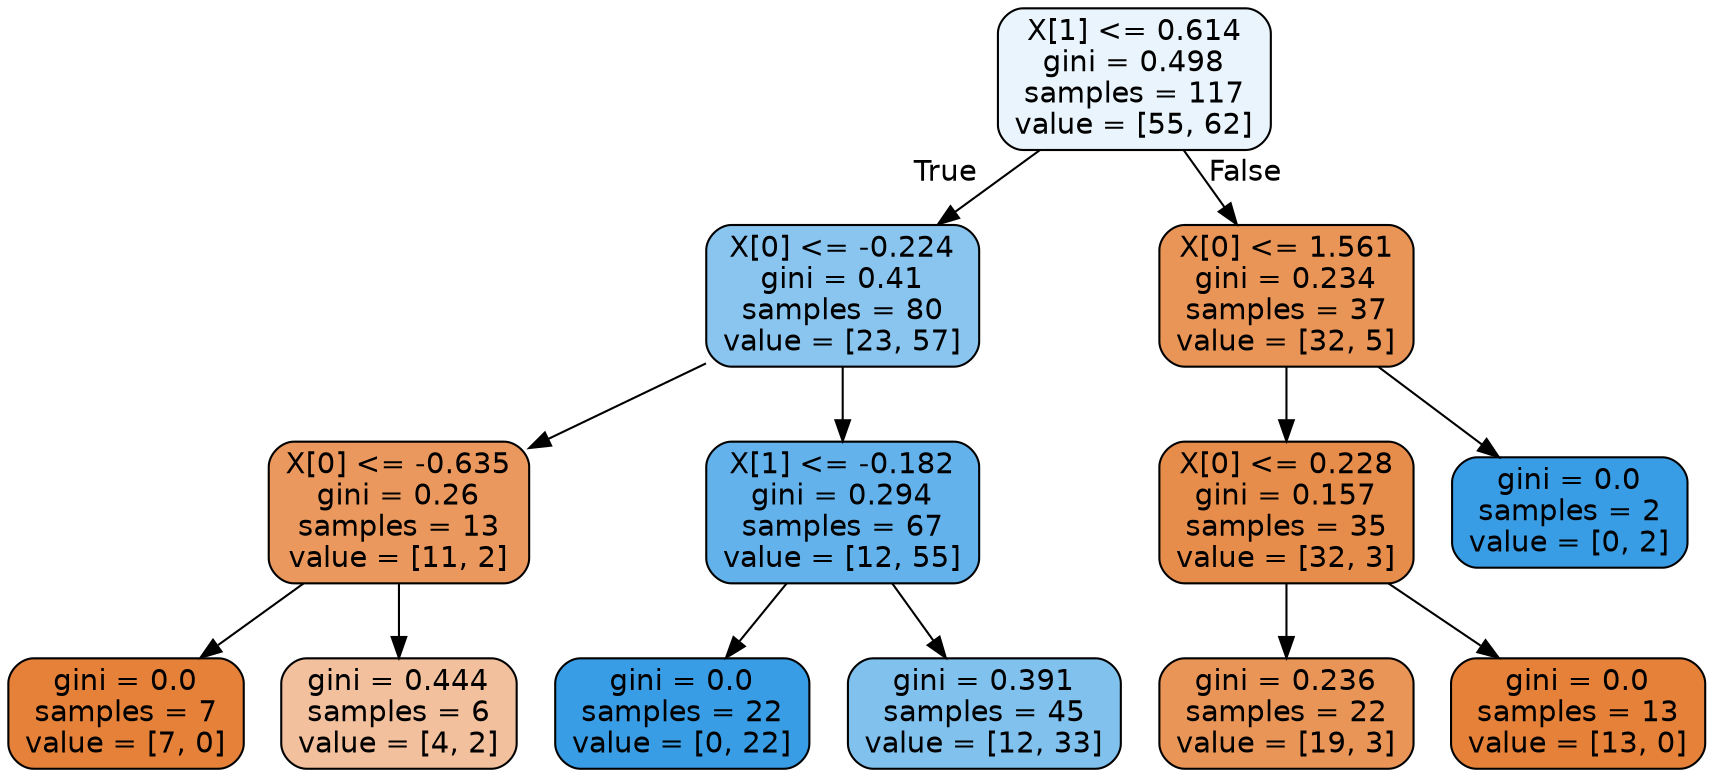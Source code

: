 digraph Tree {
node [shape=box, style="filled, rounded", color="black", fontname=helvetica] ;
edge [fontname=helvetica] ;
0 [label="X[1] <= 0.614\ngini = 0.498\nsamples = 117\nvalue = [55, 62]", fillcolor="#e9f4fc"] ;
1 [label="X[0] <= -0.224\ngini = 0.41\nsamples = 80\nvalue = [23, 57]", fillcolor="#89c5ef"] ;
0 -> 1 [labeldistance=2.5, labelangle=45, headlabel="True"] ;
2 [label="X[0] <= -0.635\ngini = 0.26\nsamples = 13\nvalue = [11, 2]", fillcolor="#ea985d"] ;
1 -> 2 ;
3 [label="gini = 0.0\nsamples = 7\nvalue = [7, 0]", fillcolor="#e58139"] ;
2 -> 3 ;
4 [label="gini = 0.444\nsamples = 6\nvalue = [4, 2]", fillcolor="#f2c09c"] ;
2 -> 4 ;
5 [label="X[1] <= -0.182\ngini = 0.294\nsamples = 67\nvalue = [12, 55]", fillcolor="#64b2eb"] ;
1 -> 5 ;
6 [label="gini = 0.0\nsamples = 22\nvalue = [0, 22]", fillcolor="#399de5"] ;
5 -> 6 ;
7 [label="gini = 0.391\nsamples = 45\nvalue = [12, 33]", fillcolor="#81c1ee"] ;
5 -> 7 ;
8 [label="X[0] <= 1.561\ngini = 0.234\nsamples = 37\nvalue = [32, 5]", fillcolor="#e99558"] ;
0 -> 8 [labeldistance=2.5, labelangle=-45, headlabel="False"] ;
9 [label="X[0] <= 0.228\ngini = 0.157\nsamples = 35\nvalue = [32, 3]", fillcolor="#e78d4c"] ;
8 -> 9 ;
10 [label="gini = 0.236\nsamples = 22\nvalue = [19, 3]", fillcolor="#e99558"] ;
9 -> 10 ;
11 [label="gini = 0.0\nsamples = 13\nvalue = [13, 0]", fillcolor="#e58139"] ;
9 -> 11 ;
12 [label="gini = 0.0\nsamples = 2\nvalue = [0, 2]", fillcolor="#399de5"] ;
8 -> 12 ;
}